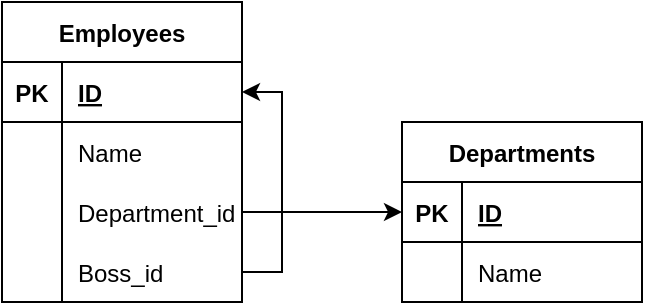 <mxfile version="20.2.4" type="github">
  <diagram id="l0iuefv70OVA4eobAz2E" name="Страница 1">
    <mxGraphModel dx="1186" dy="719" grid="1" gridSize="10" guides="1" tooltips="1" connect="1" arrows="1" fold="1" page="1" pageScale="1" pageWidth="827" pageHeight="1169" math="0" shadow="0">
      <root>
        <mxCell id="0" />
        <mxCell id="1" parent="0" />
        <mxCell id="ydHX-FMQNErQ_iolHnqg-1" value="Employees" style="shape=table;startSize=30;container=1;collapsible=1;childLayout=tableLayout;fixedRows=1;rowLines=0;fontStyle=1;align=center;resizeLast=1;" parent="1" vertex="1">
          <mxGeometry x="120" y="80" width="120" height="150" as="geometry" />
        </mxCell>
        <mxCell id="ydHX-FMQNErQ_iolHnqg-2" value="" style="shape=tableRow;horizontal=0;startSize=0;swimlaneHead=0;swimlaneBody=0;fillColor=none;collapsible=0;dropTarget=0;points=[[0,0.5],[1,0.5]];portConstraint=eastwest;top=0;left=0;right=0;bottom=1;" parent="ydHX-FMQNErQ_iolHnqg-1" vertex="1">
          <mxGeometry y="30" width="120" height="30" as="geometry" />
        </mxCell>
        <mxCell id="ydHX-FMQNErQ_iolHnqg-3" value="PK" style="shape=partialRectangle;connectable=0;fillColor=none;top=0;left=0;bottom=0;right=0;fontStyle=1;overflow=hidden;" parent="ydHX-FMQNErQ_iolHnqg-2" vertex="1">
          <mxGeometry width="30" height="30" as="geometry">
            <mxRectangle width="30" height="30" as="alternateBounds" />
          </mxGeometry>
        </mxCell>
        <mxCell id="ydHX-FMQNErQ_iolHnqg-4" value="ID" style="shape=partialRectangle;connectable=0;fillColor=none;top=0;left=0;bottom=0;right=0;align=left;spacingLeft=6;fontStyle=5;overflow=hidden;" parent="ydHX-FMQNErQ_iolHnqg-2" vertex="1">
          <mxGeometry x="30" width="90" height="30" as="geometry">
            <mxRectangle width="90" height="30" as="alternateBounds" />
          </mxGeometry>
        </mxCell>
        <mxCell id="ydHX-FMQNErQ_iolHnqg-5" value="" style="shape=tableRow;horizontal=0;startSize=0;swimlaneHead=0;swimlaneBody=0;fillColor=none;collapsible=0;dropTarget=0;points=[[0,0.5],[1,0.5]];portConstraint=eastwest;top=0;left=0;right=0;bottom=0;" parent="ydHX-FMQNErQ_iolHnqg-1" vertex="1">
          <mxGeometry y="60" width="120" height="30" as="geometry" />
        </mxCell>
        <mxCell id="ydHX-FMQNErQ_iolHnqg-6" value="" style="shape=partialRectangle;connectable=0;fillColor=none;top=0;left=0;bottom=0;right=0;editable=1;overflow=hidden;" parent="ydHX-FMQNErQ_iolHnqg-5" vertex="1">
          <mxGeometry width="30" height="30" as="geometry">
            <mxRectangle width="30" height="30" as="alternateBounds" />
          </mxGeometry>
        </mxCell>
        <mxCell id="ydHX-FMQNErQ_iolHnqg-7" value="Name" style="shape=partialRectangle;connectable=0;fillColor=none;top=0;left=0;bottom=0;right=0;align=left;spacingLeft=6;overflow=hidden;" parent="ydHX-FMQNErQ_iolHnqg-5" vertex="1">
          <mxGeometry x="30" width="90" height="30" as="geometry">
            <mxRectangle width="90" height="30" as="alternateBounds" />
          </mxGeometry>
        </mxCell>
        <mxCell id="fdqBPbaYfIYqIdd2sW1a-8" value="" style="shape=tableRow;horizontal=0;startSize=0;swimlaneHead=0;swimlaneBody=0;fillColor=none;collapsible=0;dropTarget=0;points=[[0,0.5],[1,0.5]];portConstraint=eastwest;top=0;left=0;right=0;bottom=0;" vertex="1" parent="ydHX-FMQNErQ_iolHnqg-1">
          <mxGeometry y="90" width="120" height="30" as="geometry" />
        </mxCell>
        <mxCell id="fdqBPbaYfIYqIdd2sW1a-9" value="" style="shape=partialRectangle;connectable=0;fillColor=none;top=0;left=0;bottom=0;right=0;editable=1;overflow=hidden;" vertex="1" parent="fdqBPbaYfIYqIdd2sW1a-8">
          <mxGeometry width="30" height="30" as="geometry">
            <mxRectangle width="30" height="30" as="alternateBounds" />
          </mxGeometry>
        </mxCell>
        <mxCell id="fdqBPbaYfIYqIdd2sW1a-10" value="Department_id" style="shape=partialRectangle;connectable=0;fillColor=none;top=0;left=0;bottom=0;right=0;align=left;spacingLeft=6;overflow=hidden;" vertex="1" parent="fdqBPbaYfIYqIdd2sW1a-8">
          <mxGeometry x="30" width="90" height="30" as="geometry">
            <mxRectangle width="90" height="30" as="alternateBounds" />
          </mxGeometry>
        </mxCell>
        <mxCell id="fdqBPbaYfIYqIdd2sW1a-15" style="edgeStyle=orthogonalEdgeStyle;rounded=0;orthogonalLoop=1;jettySize=auto;html=1;exitX=1;exitY=0.5;exitDx=0;exitDy=0;entryX=1;entryY=0.5;entryDx=0;entryDy=0;" edge="1" parent="ydHX-FMQNErQ_iolHnqg-1" source="fdqBPbaYfIYqIdd2sW1a-11" target="ydHX-FMQNErQ_iolHnqg-2">
          <mxGeometry relative="1" as="geometry" />
        </mxCell>
        <mxCell id="fdqBPbaYfIYqIdd2sW1a-11" value="" style="shape=tableRow;horizontal=0;startSize=0;swimlaneHead=0;swimlaneBody=0;fillColor=none;collapsible=0;dropTarget=0;points=[[0,0.5],[1,0.5]];portConstraint=eastwest;top=0;left=0;right=0;bottom=0;" vertex="1" parent="ydHX-FMQNErQ_iolHnqg-1">
          <mxGeometry y="120" width="120" height="30" as="geometry" />
        </mxCell>
        <mxCell id="fdqBPbaYfIYqIdd2sW1a-12" value="" style="shape=partialRectangle;connectable=0;fillColor=none;top=0;left=0;bottom=0;right=0;editable=1;overflow=hidden;" vertex="1" parent="fdqBPbaYfIYqIdd2sW1a-11">
          <mxGeometry width="30" height="30" as="geometry">
            <mxRectangle width="30" height="30" as="alternateBounds" />
          </mxGeometry>
        </mxCell>
        <mxCell id="fdqBPbaYfIYqIdd2sW1a-13" value="Boss_id" style="shape=partialRectangle;connectable=0;fillColor=none;top=0;left=0;bottom=0;right=0;align=left;spacingLeft=6;overflow=hidden;" vertex="1" parent="fdqBPbaYfIYqIdd2sW1a-11">
          <mxGeometry x="30" width="90" height="30" as="geometry">
            <mxRectangle width="90" height="30" as="alternateBounds" />
          </mxGeometry>
        </mxCell>
        <mxCell id="ydHX-FMQNErQ_iolHnqg-17" value="Departments" style="shape=table;startSize=30;container=1;collapsible=1;childLayout=tableLayout;fixedRows=1;rowLines=0;fontStyle=1;align=center;resizeLast=1;" parent="1" vertex="1">
          <mxGeometry x="320" y="140" width="120" height="90" as="geometry" />
        </mxCell>
        <mxCell id="ydHX-FMQNErQ_iolHnqg-18" value="" style="shape=tableRow;horizontal=0;startSize=0;swimlaneHead=0;swimlaneBody=0;fillColor=none;collapsible=0;dropTarget=0;points=[[0,0.5],[1,0.5]];portConstraint=eastwest;top=0;left=0;right=0;bottom=1;" parent="ydHX-FMQNErQ_iolHnqg-17" vertex="1">
          <mxGeometry y="30" width="120" height="30" as="geometry" />
        </mxCell>
        <mxCell id="ydHX-FMQNErQ_iolHnqg-19" value="PK" style="shape=partialRectangle;connectable=0;fillColor=none;top=0;left=0;bottom=0;right=0;fontStyle=1;overflow=hidden;" parent="ydHX-FMQNErQ_iolHnqg-18" vertex="1">
          <mxGeometry width="30" height="30" as="geometry">
            <mxRectangle width="30" height="30" as="alternateBounds" />
          </mxGeometry>
        </mxCell>
        <mxCell id="ydHX-FMQNErQ_iolHnqg-20" value="ID" style="shape=partialRectangle;connectable=0;fillColor=none;top=0;left=0;bottom=0;right=0;align=left;spacingLeft=6;fontStyle=5;overflow=hidden;" parent="ydHX-FMQNErQ_iolHnqg-18" vertex="1">
          <mxGeometry x="30" width="90" height="30" as="geometry">
            <mxRectangle width="90" height="30" as="alternateBounds" />
          </mxGeometry>
        </mxCell>
        <mxCell id="ydHX-FMQNErQ_iolHnqg-21" value="" style="shape=tableRow;horizontal=0;startSize=0;swimlaneHead=0;swimlaneBody=0;fillColor=none;collapsible=0;dropTarget=0;points=[[0,0.5],[1,0.5]];portConstraint=eastwest;top=0;left=0;right=0;bottom=0;" parent="ydHX-FMQNErQ_iolHnqg-17" vertex="1">
          <mxGeometry y="60" width="120" height="30" as="geometry" />
        </mxCell>
        <mxCell id="ydHX-FMQNErQ_iolHnqg-22" value="" style="shape=partialRectangle;connectable=0;fillColor=none;top=0;left=0;bottom=0;right=0;editable=1;overflow=hidden;" parent="ydHX-FMQNErQ_iolHnqg-21" vertex="1">
          <mxGeometry width="30" height="30" as="geometry">
            <mxRectangle width="30" height="30" as="alternateBounds" />
          </mxGeometry>
        </mxCell>
        <mxCell id="ydHX-FMQNErQ_iolHnqg-23" value="Name" style="shape=partialRectangle;connectable=0;fillColor=none;top=0;left=0;bottom=0;right=0;align=left;spacingLeft=6;overflow=hidden;" parent="ydHX-FMQNErQ_iolHnqg-21" vertex="1">
          <mxGeometry x="30" width="90" height="30" as="geometry">
            <mxRectangle width="90" height="30" as="alternateBounds" />
          </mxGeometry>
        </mxCell>
        <mxCell id="fdqBPbaYfIYqIdd2sW1a-16" style="edgeStyle=orthogonalEdgeStyle;rounded=0;orthogonalLoop=1;jettySize=auto;html=1;exitX=1;exitY=0.5;exitDx=0;exitDy=0;entryX=0;entryY=0.5;entryDx=0;entryDy=0;" edge="1" parent="1" source="fdqBPbaYfIYqIdd2sW1a-8" target="ydHX-FMQNErQ_iolHnqg-18">
          <mxGeometry relative="1" as="geometry" />
        </mxCell>
      </root>
    </mxGraphModel>
  </diagram>
</mxfile>
